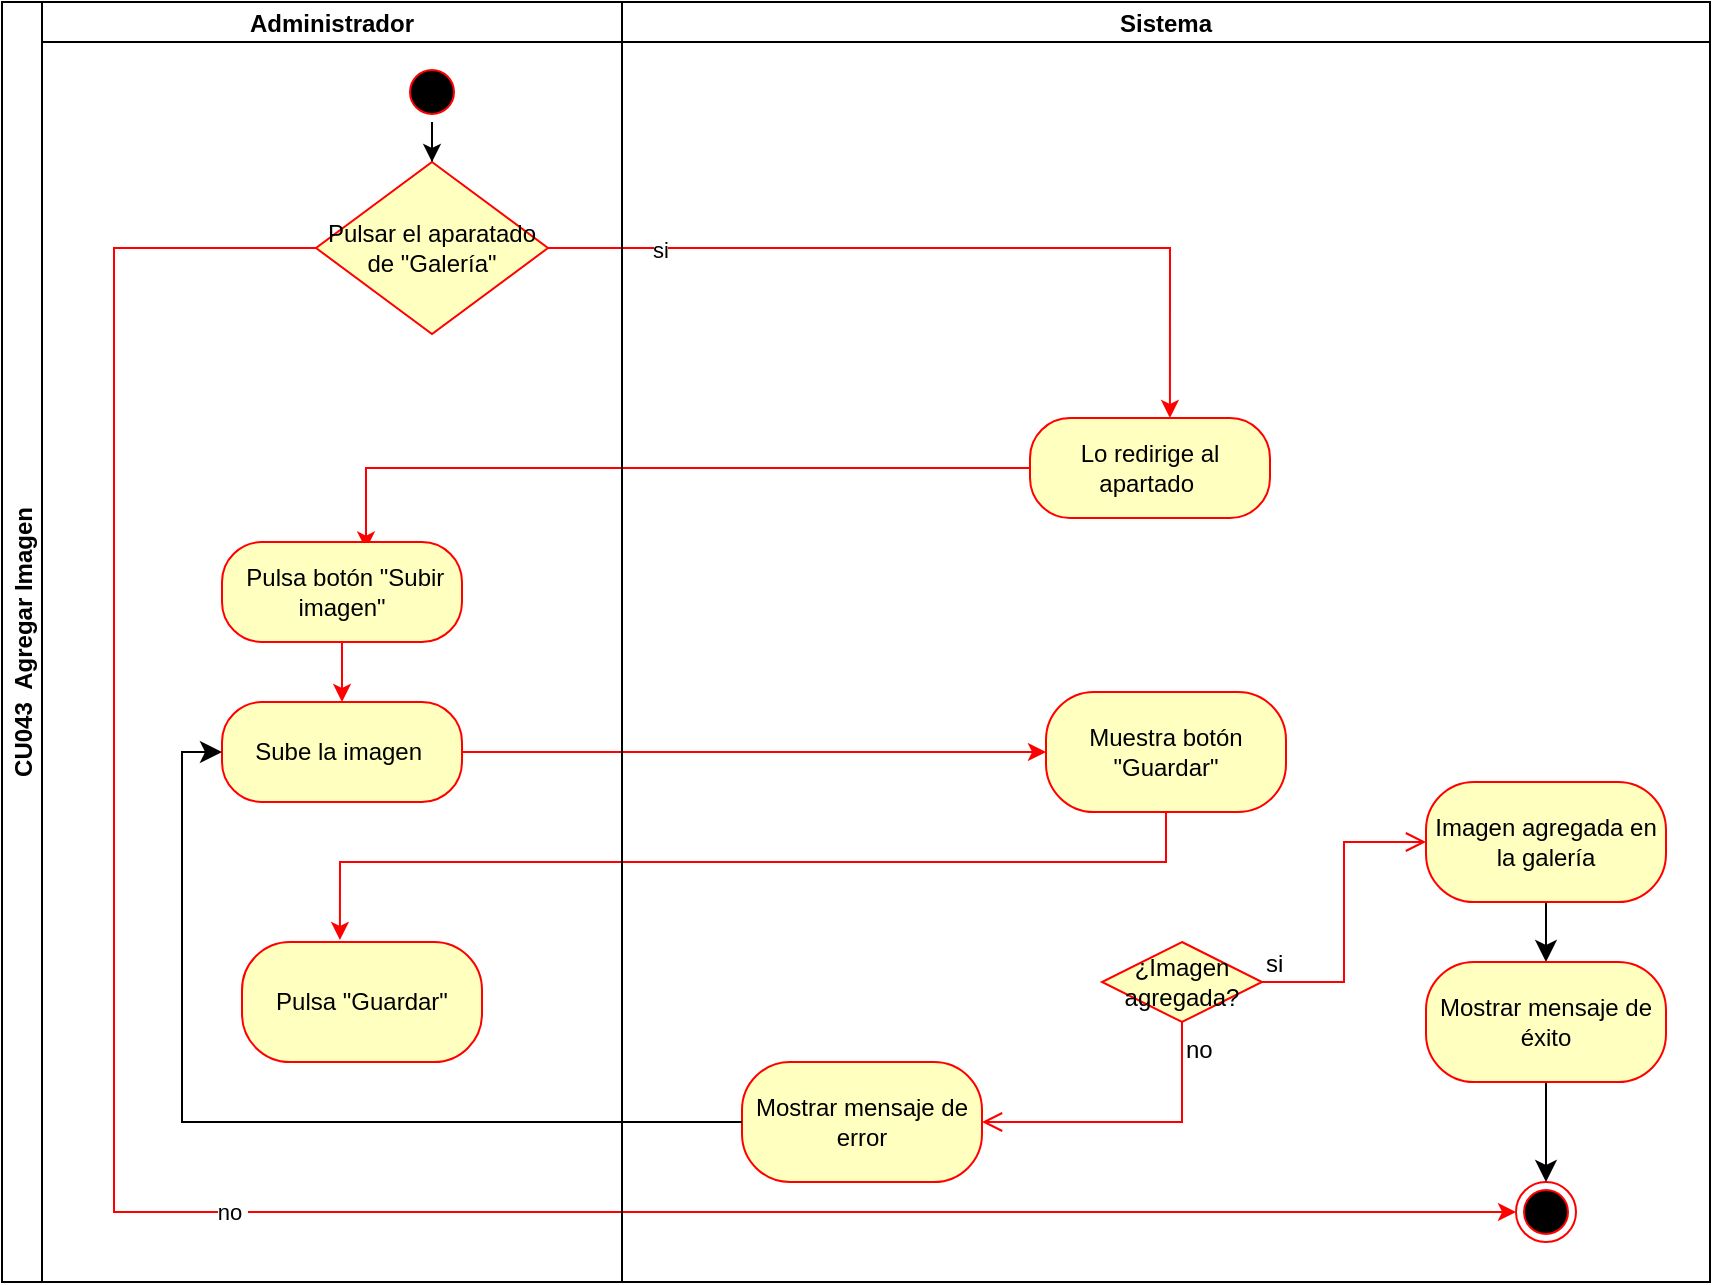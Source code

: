 <mxfile version="27.1.6">
  <diagram name="Página-1" id="IpmAKofrDw2QBqaIdOL2">
    <mxGraphModel grid="1" page="1" gridSize="10" guides="1" tooltips="1" connect="1" arrows="1" fold="1" pageScale="1" pageWidth="827" pageHeight="1169" math="0" shadow="0">
      <root>
        <mxCell id="0" />
        <mxCell id="1" parent="0" />
        <mxCell id="emeNvtZWzEPwYmurZ9CY-1" value="CU043  Agregar Imagen" style="swimlane;childLayout=stackLayout;resizeParent=1;resizeParentMax=0;startSize=20;horizontal=0;horizontalStack=1;" vertex="1" parent="1">
          <mxGeometry x="-250" y="-1000" width="854" height="640" as="geometry">
            <mxRectangle x="200" y="80" width="40" height="50" as="alternateBounds" />
          </mxGeometry>
        </mxCell>
        <mxCell id="emeNvtZWzEPwYmurZ9CY-83" style="edgeStyle=orthogonalEdgeStyle;rounded=0;orthogonalLoop=1;jettySize=auto;html=1;exitX=1;exitY=0.5;exitDx=0;exitDy=0;strokeColor=light-dark(#ff0000, #ededed);entryX=0.583;entryY=0;entryDx=0;entryDy=0;entryPerimeter=0;" edge="1" parent="emeNvtZWzEPwYmurZ9CY-1" source="MkEyBu7R_c_1ipwITK1c-3" target="emeNvtZWzEPwYmurZ9CY-35">
          <mxGeometry relative="1" as="geometry">
            <mxPoint x="392" y="220" as="sourcePoint" />
          </mxGeometry>
        </mxCell>
        <mxCell id="emeNvtZWzEPwYmurZ9CY-85" value="si" style="edgeLabel;html=1;align=center;verticalAlign=middle;resizable=0;points=[];" vertex="1" connectable="0" parent="emeNvtZWzEPwYmurZ9CY-83">
          <mxGeometry x="-0.72" y="-1" relative="1" as="geometry">
            <mxPoint as="offset" />
          </mxGeometry>
        </mxCell>
        <mxCell id="MkEyBu7R_c_1ipwITK1c-5" value="no&amp;nbsp;" style="edgeStyle=orthogonalEdgeStyle;rounded=0;orthogonalLoop=1;jettySize=auto;html=1;entryX=0;entryY=0.5;entryDx=0;entryDy=0;fillColor=#FF0000;strokeColor=light-dark(#ff0000, #ededed);exitX=0;exitY=0.5;exitDx=0;exitDy=0;" edge="1" parent="emeNvtZWzEPwYmurZ9CY-1" source="MkEyBu7R_c_1ipwITK1c-3" target="emeNvtZWzEPwYmurZ9CY-17">
          <mxGeometry relative="1" as="geometry">
            <mxPoint x="790" y="890" as="targetPoint" />
            <Array as="points">
              <mxPoint x="56" y="123" />
              <mxPoint x="56" y="605" />
            </Array>
          </mxGeometry>
        </mxCell>
        <mxCell id="MkEyBu7R_c_1ipwITK1c-48" style="edgeStyle=orthogonalEdgeStyle;rounded=0;orthogonalLoop=1;jettySize=auto;html=1;entryX=0.6;entryY=0.076;entryDx=0;entryDy=0;entryPerimeter=0;strokeColor=#FF0000;" edge="1" parent="emeNvtZWzEPwYmurZ9CY-1" source="emeNvtZWzEPwYmurZ9CY-35" target="MkEyBu7R_c_1ipwITK1c-40">
          <mxGeometry relative="1" as="geometry">
            <mxPoint x="574.4" y="328.75" as="targetPoint" />
          </mxGeometry>
        </mxCell>
        <mxCell id="MkEyBu7R_c_1ipwITK1c-86" style="edgeStyle=orthogonalEdgeStyle;rounded=0;orthogonalLoop=1;jettySize=auto;html=1;entryX=0;entryY=0.5;entryDx=0;entryDy=0;strokeColor=light-dark(#ff0000, #ededed);" edge="1" parent="emeNvtZWzEPwYmurZ9CY-1" source="MkEyBu7R_c_1ipwITK1c-84" target="MkEyBu7R_c_1ipwITK1c-87">
          <mxGeometry relative="1" as="geometry">
            <mxPoint x="510" y="375" as="targetPoint" />
          </mxGeometry>
        </mxCell>
        <mxCell id="MkEyBu7R_c_1ipwITK1c-89" style="edgeStyle=orthogonalEdgeStyle;rounded=0;orthogonalLoop=1;jettySize=auto;html=1;entryX=0.408;entryY=-0.017;entryDx=0;entryDy=0;entryPerimeter=0;strokeColor=#FF0000;" edge="1" parent="emeNvtZWzEPwYmurZ9CY-1" source="MkEyBu7R_c_1ipwITK1c-87" target="MkEyBu7R_c_1ipwITK1c-88">
          <mxGeometry relative="1" as="geometry">
            <Array as="points">
              <mxPoint x="582" y="430" />
              <mxPoint x="169" y="430" />
            </Array>
          </mxGeometry>
        </mxCell>
        <mxCell id="emeNvtZWzEPwYmurZ9CY-4" value="Administrador" style="swimlane;startSize=20;" vertex="1" parent="emeNvtZWzEPwYmurZ9CY-1">
          <mxGeometry x="20" width="290" height="640" as="geometry" />
        </mxCell>
        <mxCell id="MkEyBu7R_c_1ipwITK1c-4" style="edgeStyle=orthogonalEdgeStyle;rounded=0;orthogonalLoop=1;jettySize=auto;html=1;entryX=0.5;entryY=0;entryDx=0;entryDy=0;" edge="1" parent="emeNvtZWzEPwYmurZ9CY-4" source="emeNvtZWzEPwYmurZ9CY-5" target="MkEyBu7R_c_1ipwITK1c-3">
          <mxGeometry relative="1" as="geometry" />
        </mxCell>
        <mxCell id="emeNvtZWzEPwYmurZ9CY-5" value="" style="ellipse;html=1;shape=startState;fillColor=#000000;strokeColor=#ff0000;fillStyle=auto;" vertex="1" parent="emeNvtZWzEPwYmurZ9CY-4">
          <mxGeometry x="180" y="30" width="30" height="30" as="geometry" />
        </mxCell>
        <mxCell id="MkEyBu7R_c_1ipwITK1c-3" value="Pulsar el aparatado de &quot;Galería&quot;" style="rhombus;whiteSpace=wrap;html=1;fontColor=#000000;fillColor=#ffffc0;strokeColor=#ff0000;" vertex="1" parent="emeNvtZWzEPwYmurZ9CY-4">
          <mxGeometry x="137" y="80" width="116" height="86" as="geometry" />
        </mxCell>
        <mxCell id="MkEyBu7R_c_1ipwITK1c-85" style="edgeStyle=orthogonalEdgeStyle;rounded=0;orthogonalLoop=1;jettySize=auto;html=1;entryX=0.5;entryY=0;entryDx=0;entryDy=0;strokeColor=#FF0000;" edge="1" parent="emeNvtZWzEPwYmurZ9CY-4" source="MkEyBu7R_c_1ipwITK1c-40" target="MkEyBu7R_c_1ipwITK1c-84">
          <mxGeometry relative="1" as="geometry" />
        </mxCell>
        <mxCell id="MkEyBu7R_c_1ipwITK1c-40" value="&amp;nbsp;Pulsa botón &quot;Subir imagen&quot;" style="rounded=1;whiteSpace=wrap;html=1;arcSize=40;fontColor=#000000;fillColor=#ffffc0;strokeColor=#ff0000;" vertex="1" parent="emeNvtZWzEPwYmurZ9CY-4">
          <mxGeometry x="90" y="270" width="120" height="50" as="geometry" />
        </mxCell>
        <mxCell id="MkEyBu7R_c_1ipwITK1c-84" value="Sube la imagen&amp;nbsp;" style="rounded=1;whiteSpace=wrap;html=1;arcSize=40;fontColor=#000000;fillColor=#ffffc0;strokeColor=#ff0000;" vertex="1" parent="emeNvtZWzEPwYmurZ9CY-4">
          <mxGeometry x="90" y="350" width="120" height="50" as="geometry" />
        </mxCell>
        <mxCell id="MkEyBu7R_c_1ipwITK1c-88" value="Pulsa &quot;Guardar&quot;" style="rounded=1;whiteSpace=wrap;html=1;fillColor=#ffffc0;strokeColor=#ff0000;fontColor=#000000;arcSize=40;" vertex="1" parent="emeNvtZWzEPwYmurZ9CY-4">
          <mxGeometry x="100" y="470" width="120" height="60" as="geometry" />
        </mxCell>
        <mxCell id="emeNvtZWzEPwYmurZ9CY-8" value="Sistema" style="swimlane;startSize=20;" vertex="1" parent="emeNvtZWzEPwYmurZ9CY-1">
          <mxGeometry x="310" width="544" height="640" as="geometry" />
        </mxCell>
        <mxCell id="emeNvtZWzEPwYmurZ9CY-17" value="" style="ellipse;html=1;shape=endState;fillColor=#000000;strokeColor=#ff0000;" vertex="1" parent="emeNvtZWzEPwYmurZ9CY-8">
          <mxGeometry x="447" y="590" width="30" height="30" as="geometry" />
        </mxCell>
        <mxCell id="emeNvtZWzEPwYmurZ9CY-35" value="Lo redirige al apartado&amp;nbsp;" style="rounded=1;whiteSpace=wrap;html=1;arcSize=40;fontColor=#000000;fillColor=#ffffc0;strokeColor=#ff0000;" vertex="1" parent="emeNvtZWzEPwYmurZ9CY-8">
          <mxGeometry x="204" y="208" width="120" height="50" as="geometry" />
        </mxCell>
        <mxCell id="MkEyBu7R_c_1ipwITK1c-87" value="Muestra botón &quot;Guardar&quot;" style="rounded=1;whiteSpace=wrap;html=1;fillColor=#ffffc0;strokeColor=#ff0000;fontColor=#000000;arcSize=40;" vertex="1" parent="emeNvtZWzEPwYmurZ9CY-8">
          <mxGeometry x="212" y="345" width="120" height="60" as="geometry" />
        </mxCell>
        <mxCell id="v242t93jO8MfQiW6S4m2-1" value="¿Imagen agregada?" style="rhombus;whiteSpace=wrap;html=1;fontColor=#000000;fillColor=#ffffc0;strokeColor=#ff0000;" vertex="1" parent="emeNvtZWzEPwYmurZ9CY-8">
          <mxGeometry x="240" y="470" width="80" height="40" as="geometry" />
        </mxCell>
        <mxCell id="v242t93jO8MfQiW6S4m2-2" value="si" style="edgeStyle=orthogonalEdgeStyle;html=1;align=left;verticalAlign=bottom;endArrow=open;endSize=8;strokeColor=#ff0000;rounded=0;fontSize=12;entryX=0;entryY=0.5;entryDx=0;entryDy=0;" edge="1" parent="emeNvtZWzEPwYmurZ9CY-8" source="v242t93jO8MfQiW6S4m2-1" target="v242t93jO8MfQiW6S4m2-4">
          <mxGeometry x="-1" relative="1" as="geometry">
            <mxPoint x="420" y="490" as="targetPoint" />
          </mxGeometry>
        </mxCell>
        <mxCell id="v242t93jO8MfQiW6S4m2-5" style="edgeStyle=orthogonalEdgeStyle;rounded=0;orthogonalLoop=1;jettySize=auto;html=1;entryX=0.5;entryY=0;entryDx=0;entryDy=0;fontSize=12;startSize=8;endSize=8;" edge="1" parent="emeNvtZWzEPwYmurZ9CY-8" source="v242t93jO8MfQiW6S4m2-4" target="v242t93jO8MfQiW6S4m2-14">
          <mxGeometry relative="1" as="geometry" />
        </mxCell>
        <mxCell id="v242t93jO8MfQiW6S4m2-4" value="Imagen agregada en la galería" style="rounded=1;whiteSpace=wrap;html=1;fillColor=#ffffc0;strokeColor=#ff0000;fontColor=#000000;arcSize=40;" vertex="1" parent="emeNvtZWzEPwYmurZ9CY-8">
          <mxGeometry x="402" y="390" width="120" height="60" as="geometry" />
        </mxCell>
        <mxCell id="v242t93jO8MfQiW6S4m2-15" style="edgeStyle=orthogonalEdgeStyle;rounded=0;orthogonalLoop=1;jettySize=auto;html=1;entryX=0.5;entryY=0;entryDx=0;entryDy=0;fontSize=12;startSize=8;endSize=8;" edge="1" parent="emeNvtZWzEPwYmurZ9CY-8" source="v242t93jO8MfQiW6S4m2-14" target="emeNvtZWzEPwYmurZ9CY-17">
          <mxGeometry relative="1" as="geometry" />
        </mxCell>
        <mxCell id="v242t93jO8MfQiW6S4m2-14" value="Mostrar mensaje de éxito" style="rounded=1;whiteSpace=wrap;html=1;fillColor=#ffffc0;strokeColor=#ff0000;fontColor=#000000;arcSize=40;" vertex="1" parent="emeNvtZWzEPwYmurZ9CY-8">
          <mxGeometry x="402" y="480" width="120" height="60" as="geometry" />
        </mxCell>
        <mxCell id="v242t93jO8MfQiW6S4m2-16" value="Mostrar mensaje de error" style="rounded=1;whiteSpace=wrap;html=1;fillColor=#ffffc0;strokeColor=#ff0000;fontColor=#000000;arcSize=40;" vertex="1" parent="emeNvtZWzEPwYmurZ9CY-8">
          <mxGeometry x="60" y="530" width="120" height="60" as="geometry" />
        </mxCell>
        <mxCell id="v242t93jO8MfQiW6S4m2-3" value="no" style="edgeStyle=orthogonalEdgeStyle;html=1;align=left;verticalAlign=top;endArrow=open;endSize=8;strokeColor=#ff0000;rounded=0;fontSize=12;entryX=1;entryY=0.5;entryDx=0;entryDy=0;" edge="1" parent="emeNvtZWzEPwYmurZ9CY-8" source="v242t93jO8MfQiW6S4m2-1" target="v242t93jO8MfQiW6S4m2-16">
          <mxGeometry x="-1" relative="1" as="geometry">
            <mxPoint x="90" y="570" as="targetPoint" />
            <Array as="points">
              <mxPoint x="280" y="560" />
            </Array>
          </mxGeometry>
        </mxCell>
        <mxCell id="v242t93jO8MfQiW6S4m2-17" style="edgeStyle=orthogonalEdgeStyle;rounded=0;orthogonalLoop=1;jettySize=auto;html=1;entryX=0;entryY=0.5;entryDx=0;entryDy=0;fontSize=12;startSize=8;endSize=8;" edge="1" parent="emeNvtZWzEPwYmurZ9CY-1" source="v242t93jO8MfQiW6S4m2-16" target="MkEyBu7R_c_1ipwITK1c-84">
          <mxGeometry relative="1" as="geometry" />
        </mxCell>
      </root>
    </mxGraphModel>
  </diagram>
</mxfile>
